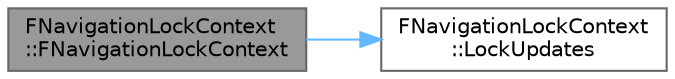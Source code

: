 digraph "FNavigationLockContext::FNavigationLockContext"
{
 // INTERACTIVE_SVG=YES
 // LATEX_PDF_SIZE
  bgcolor="transparent";
  edge [fontname=Helvetica,fontsize=10,labelfontname=Helvetica,labelfontsize=10];
  node [fontname=Helvetica,fontsize=10,shape=box,height=0.2,width=0.4];
  rankdir="LR";
  Node1 [id="Node000001",label="FNavigationLockContext\l::FNavigationLockContext",height=0.2,width=0.4,color="gray40", fillcolor="grey60", style="filled", fontcolor="black",tooltip=" "];
  Node1 -> Node2 [id="edge1_Node000001_Node000002",color="steelblue1",style="solid",tooltip=" "];
  Node2 [id="Node000002",label="FNavigationLockContext\l::LockUpdates",height=0.2,width=0.4,color="grey40", fillcolor="white", style="filled",URL="$dd/dcb/classFNavigationLockContext.html#ac88bf6fcad076f438a8d347b13cea6d2",tooltip=" "];
}
